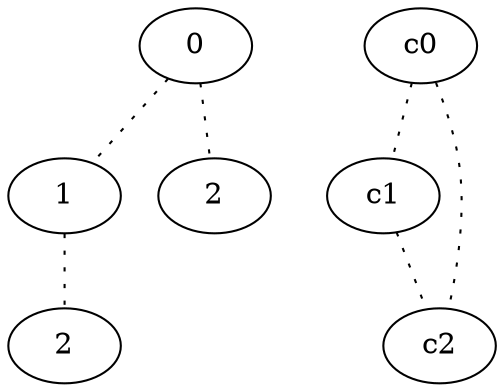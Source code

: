 graph {
a0[label=0];
a1[label=1];
a2[label=2];
a3[label=2];
a0 -- a1 [style=dotted];
a0 -- a3 [style=dotted];
a1 -- a2 [style=dotted];
c0 -- c1 [style=dotted];
c0 -- c2 [style=dotted];
c1 -- c2 [style=dotted];
}
